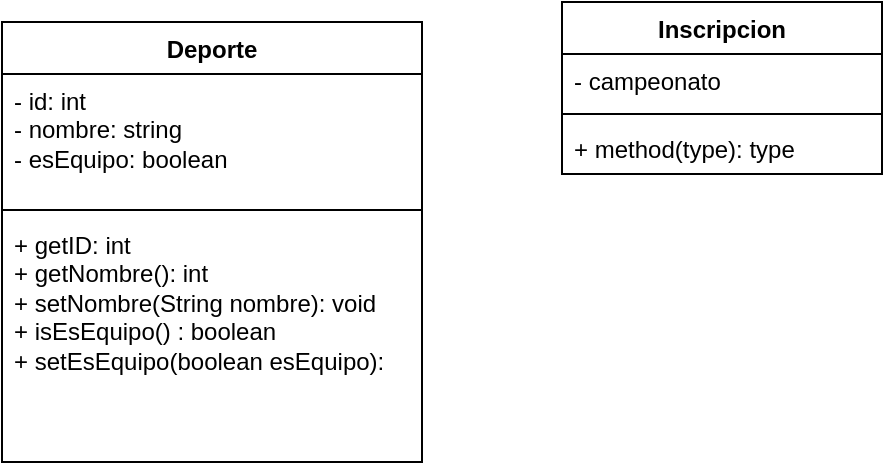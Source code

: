 <mxfile version="24.7.1" type="github">
  <diagram name="Página-1" id="mBX1DXli7DbKJ6v1EeVo">
    <mxGraphModel dx="786" dy="542" grid="1" gridSize="10" guides="1" tooltips="1" connect="1" arrows="1" fold="1" page="1" pageScale="1" pageWidth="827" pageHeight="1169" math="0" shadow="0">
      <root>
        <mxCell id="0" />
        <mxCell id="1" parent="0" />
        <mxCell id="eMihlJpAppJxDjBYdMjB-1" value="Deporte" style="swimlane;fontStyle=1;align=center;verticalAlign=top;childLayout=stackLayout;horizontal=1;startSize=26;horizontalStack=0;resizeParent=1;resizeParentMax=0;resizeLast=0;collapsible=1;marginBottom=0;whiteSpace=wrap;html=1;" parent="1" vertex="1">
          <mxGeometry x="70" y="60" width="210" height="220" as="geometry" />
        </mxCell>
        <mxCell id="eMihlJpAppJxDjBYdMjB-2" value="&lt;div&gt;- id: int&lt;/div&gt;&lt;div&gt;- nombre: string&lt;br&gt;- esEquipo: boolean&lt;/div&gt;" style="text;strokeColor=none;fillColor=none;align=left;verticalAlign=top;spacingLeft=4;spacingRight=4;overflow=hidden;rotatable=0;points=[[0,0.5],[1,0.5]];portConstraint=eastwest;whiteSpace=wrap;html=1;" parent="eMihlJpAppJxDjBYdMjB-1" vertex="1">
          <mxGeometry y="26" width="210" height="64" as="geometry" />
        </mxCell>
        <mxCell id="eMihlJpAppJxDjBYdMjB-3" value="" style="line;strokeWidth=1;fillColor=none;align=left;verticalAlign=middle;spacingTop=-1;spacingLeft=3;spacingRight=3;rotatable=0;labelPosition=right;points=[];portConstraint=eastwest;strokeColor=inherit;" parent="eMihlJpAppJxDjBYdMjB-1" vertex="1">
          <mxGeometry y="90" width="210" height="8" as="geometry" />
        </mxCell>
        <mxCell id="eMihlJpAppJxDjBYdMjB-4" value="&lt;div&gt;&lt;div&gt;+ getID: int&lt;/div&gt;&lt;div&gt;+ getNombre(): int&lt;/div&gt;&lt;div&gt;+ setNombre(String nombre): void&lt;/div&gt;&lt;div&gt;+ isEsEquipo() : boolean&lt;/div&gt;&lt;div&gt;+ setEsEquipo(boolean esEquipo):&amp;nbsp;&lt;/div&gt;&lt;/div&gt;" style="text;strokeColor=none;fillColor=none;align=left;verticalAlign=top;spacingLeft=4;spacingRight=4;overflow=hidden;rotatable=0;points=[[0,0.5],[1,0.5]];portConstraint=eastwest;whiteSpace=wrap;html=1;" parent="eMihlJpAppJxDjBYdMjB-1" vertex="1">
          <mxGeometry y="98" width="210" height="122" as="geometry" />
        </mxCell>
        <mxCell id="STGYGHROPqpZrpoP6dvl-1" value="Inscripcion" style="swimlane;fontStyle=1;align=center;verticalAlign=top;childLayout=stackLayout;horizontal=1;startSize=26;horizontalStack=0;resizeParent=1;resizeParentMax=0;resizeLast=0;collapsible=1;marginBottom=0;whiteSpace=wrap;html=1;" vertex="1" parent="1">
          <mxGeometry x="350" y="50" width="160" height="86" as="geometry" />
        </mxCell>
        <mxCell id="STGYGHROPqpZrpoP6dvl-2" value="- campeonato" style="text;strokeColor=none;fillColor=none;align=left;verticalAlign=top;spacingLeft=4;spacingRight=4;overflow=hidden;rotatable=0;points=[[0,0.5],[1,0.5]];portConstraint=eastwest;whiteSpace=wrap;html=1;" vertex="1" parent="STGYGHROPqpZrpoP6dvl-1">
          <mxGeometry y="26" width="160" height="26" as="geometry" />
        </mxCell>
        <mxCell id="STGYGHROPqpZrpoP6dvl-3" value="" style="line;strokeWidth=1;fillColor=none;align=left;verticalAlign=middle;spacingTop=-1;spacingLeft=3;spacingRight=3;rotatable=0;labelPosition=right;points=[];portConstraint=eastwest;strokeColor=inherit;" vertex="1" parent="STGYGHROPqpZrpoP6dvl-1">
          <mxGeometry y="52" width="160" height="8" as="geometry" />
        </mxCell>
        <mxCell id="STGYGHROPqpZrpoP6dvl-4" value="+ method(type): type" style="text;strokeColor=none;fillColor=none;align=left;verticalAlign=top;spacingLeft=4;spacingRight=4;overflow=hidden;rotatable=0;points=[[0,0.5],[1,0.5]];portConstraint=eastwest;whiteSpace=wrap;html=1;" vertex="1" parent="STGYGHROPqpZrpoP6dvl-1">
          <mxGeometry y="60" width="160" height="26" as="geometry" />
        </mxCell>
      </root>
    </mxGraphModel>
  </diagram>
</mxfile>

